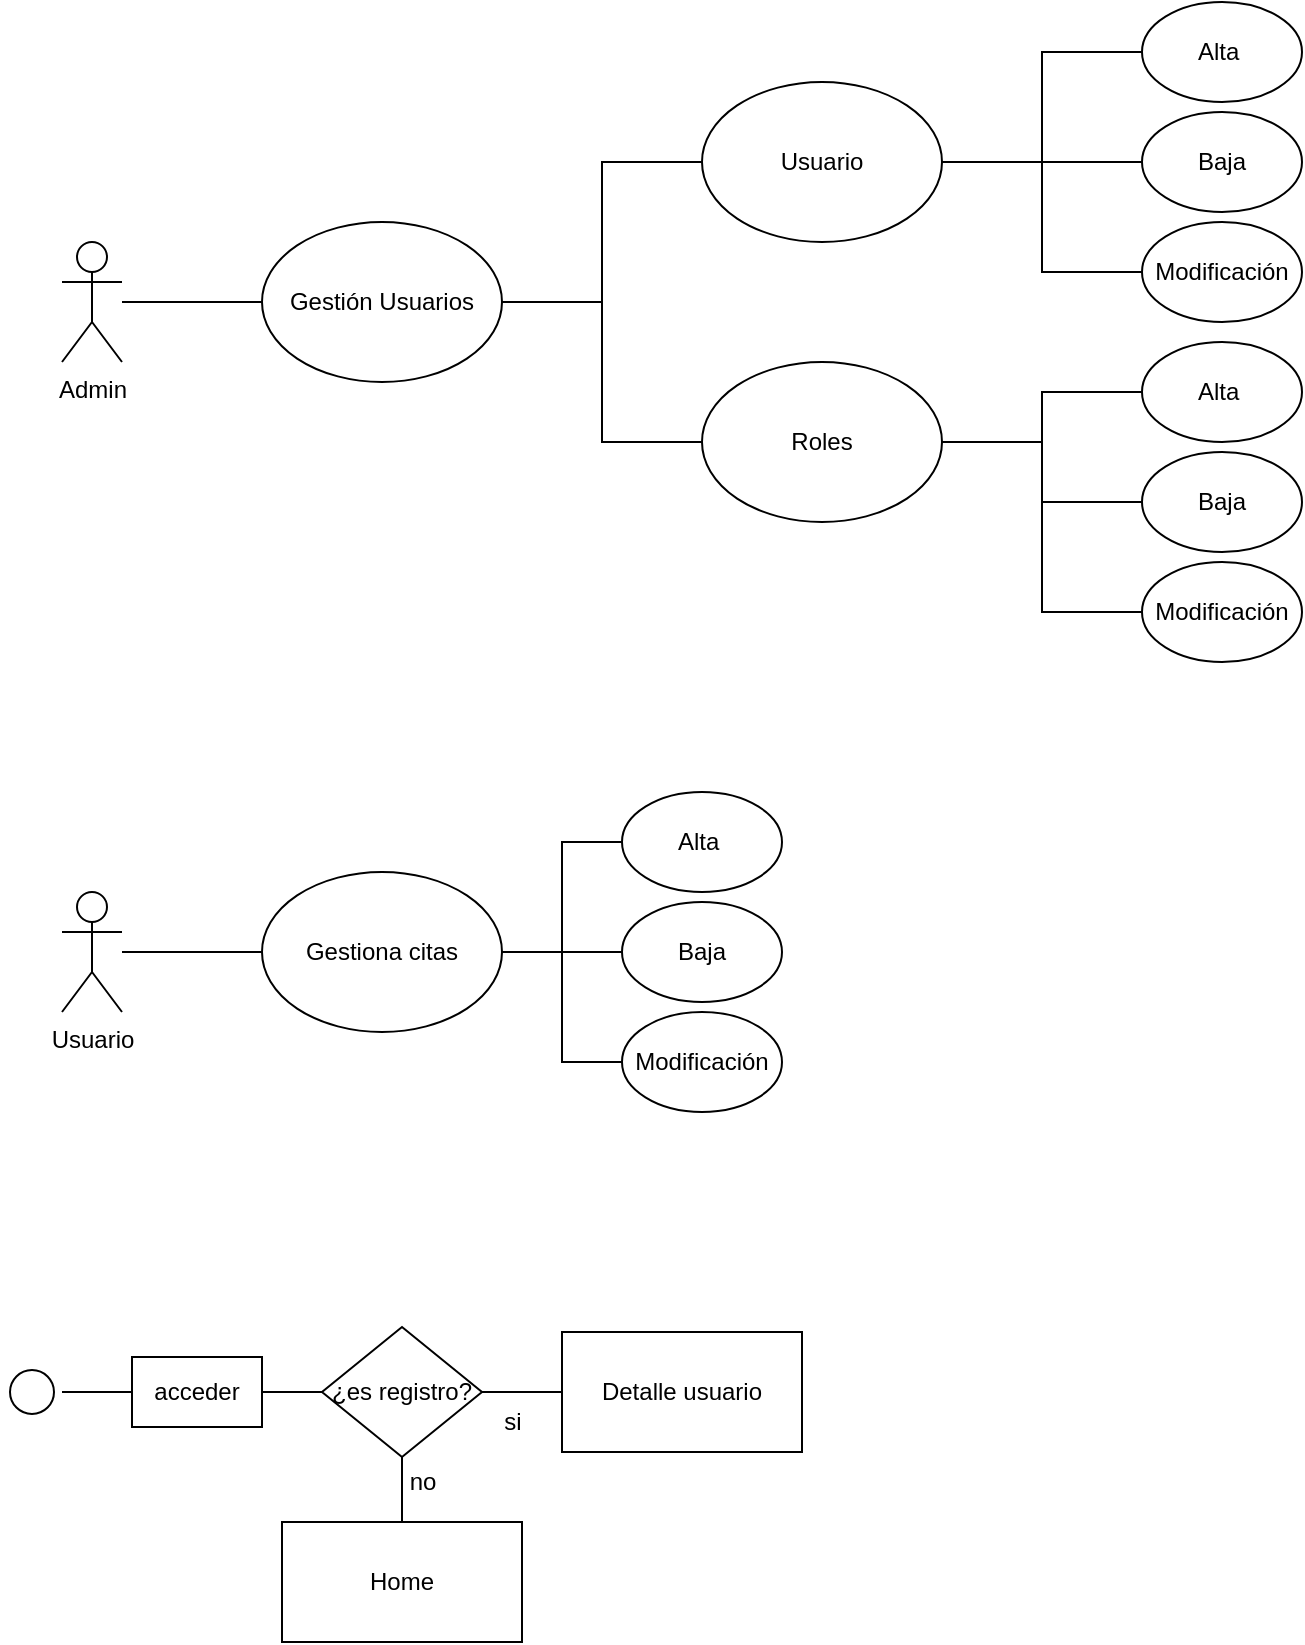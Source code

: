 <mxfile version="20.6.1" type="device"><diagram id="2qqm1ZY9FPsnSnm9Mg8M" name="Página-1"><mxGraphModel dx="1020" dy="537" grid="1" gridSize="10" guides="1" tooltips="1" connect="1" arrows="1" fold="1" page="1" pageScale="1" pageWidth="827" pageHeight="1169" math="0" shadow="0"><root><mxCell id="0"/><mxCell id="1" parent="0"/><mxCell id="Bh_y0D8D98UeLBW-S_HM-6" style="edgeStyle=orthogonalEdgeStyle;rounded=0;orthogonalLoop=1;jettySize=auto;html=1;endArrow=none;endFill=0;" edge="1" parent="1" source="Bh_y0D8D98UeLBW-S_HM-1" target="Bh_y0D8D98UeLBW-S_HM-5"><mxGeometry relative="1" as="geometry"/></mxCell><mxCell id="Bh_y0D8D98UeLBW-S_HM-1" value="Admin" style="shape=umlActor;verticalLabelPosition=bottom;verticalAlign=top;html=1;outlineConnect=0;" vertex="1" parent="1"><mxGeometry x="70" y="270" width="30" height="60" as="geometry"/></mxCell><mxCell id="Bh_y0D8D98UeLBW-S_HM-10" style="edgeStyle=orthogonalEdgeStyle;rounded=0;orthogonalLoop=1;jettySize=auto;html=1;exitX=1;exitY=0.5;exitDx=0;exitDy=0;entryX=0;entryY=0.5;entryDx=0;entryDy=0;endArrow=none;endFill=0;" edge="1" parent="1" source="Bh_y0D8D98UeLBW-S_HM-5" target="Bh_y0D8D98UeLBW-S_HM-8"><mxGeometry relative="1" as="geometry"/></mxCell><mxCell id="Bh_y0D8D98UeLBW-S_HM-11" style="edgeStyle=orthogonalEdgeStyle;rounded=0;orthogonalLoop=1;jettySize=auto;html=1;entryX=0;entryY=0.5;entryDx=0;entryDy=0;endArrow=none;endFill=0;" edge="1" parent="1" source="Bh_y0D8D98UeLBW-S_HM-5" target="Bh_y0D8D98UeLBW-S_HM-7"><mxGeometry relative="1" as="geometry"/></mxCell><mxCell id="Bh_y0D8D98UeLBW-S_HM-5" value="Gestión Usuarios" style="ellipse;whiteSpace=wrap;html=1;" vertex="1" parent="1"><mxGeometry x="170" y="260" width="120" height="80" as="geometry"/></mxCell><mxCell id="Bh_y0D8D98UeLBW-S_HM-17" value="" style="edgeStyle=orthogonalEdgeStyle;rounded=0;orthogonalLoop=1;jettySize=auto;html=1;endArrow=none;endFill=0;" edge="1" parent="1" source="Bh_y0D8D98UeLBW-S_HM-7" target="Bh_y0D8D98UeLBW-S_HM-16"><mxGeometry relative="1" as="geometry"/></mxCell><mxCell id="Bh_y0D8D98UeLBW-S_HM-20" style="edgeStyle=orthogonalEdgeStyle;rounded=0;orthogonalLoop=1;jettySize=auto;html=1;entryX=0;entryY=0.5;entryDx=0;entryDy=0;endArrow=none;endFill=0;" edge="1" parent="1" source="Bh_y0D8D98UeLBW-S_HM-7" target="Bh_y0D8D98UeLBW-S_HM-19"><mxGeometry relative="1" as="geometry"/></mxCell><mxCell id="Bh_y0D8D98UeLBW-S_HM-21" style="edgeStyle=orthogonalEdgeStyle;rounded=0;orthogonalLoop=1;jettySize=auto;html=1;entryX=0;entryY=0.5;entryDx=0;entryDy=0;endArrow=none;endFill=0;" edge="1" parent="1" source="Bh_y0D8D98UeLBW-S_HM-7" target="Bh_y0D8D98UeLBW-S_HM-18"><mxGeometry relative="1" as="geometry"/></mxCell><mxCell id="Bh_y0D8D98UeLBW-S_HM-7" value="Usuario" style="ellipse;whiteSpace=wrap;html=1;" vertex="1" parent="1"><mxGeometry x="390" y="190" width="120" height="80" as="geometry"/></mxCell><mxCell id="Bh_y0D8D98UeLBW-S_HM-25" style="edgeStyle=orthogonalEdgeStyle;rounded=0;orthogonalLoop=1;jettySize=auto;html=1;entryX=0;entryY=0.5;entryDx=0;entryDy=0;endArrow=none;endFill=0;" edge="1" parent="1" source="Bh_y0D8D98UeLBW-S_HM-8" target="Bh_y0D8D98UeLBW-S_HM-22"><mxGeometry relative="1" as="geometry"/></mxCell><mxCell id="Bh_y0D8D98UeLBW-S_HM-26" style="edgeStyle=orthogonalEdgeStyle;rounded=0;orthogonalLoop=1;jettySize=auto;html=1;endArrow=none;endFill=0;" edge="1" parent="1" source="Bh_y0D8D98UeLBW-S_HM-8" target="Bh_y0D8D98UeLBW-S_HM-23"><mxGeometry relative="1" as="geometry"/></mxCell><mxCell id="Bh_y0D8D98UeLBW-S_HM-27" style="edgeStyle=orthogonalEdgeStyle;rounded=0;orthogonalLoop=1;jettySize=auto;html=1;entryX=0;entryY=0.5;entryDx=0;entryDy=0;endArrow=none;endFill=0;" edge="1" parent="1" source="Bh_y0D8D98UeLBW-S_HM-8" target="Bh_y0D8D98UeLBW-S_HM-24"><mxGeometry relative="1" as="geometry"/></mxCell><mxCell id="Bh_y0D8D98UeLBW-S_HM-8" value="Roles" style="ellipse;whiteSpace=wrap;html=1;" vertex="1" parent="1"><mxGeometry x="390" y="330" width="120" height="80" as="geometry"/></mxCell><mxCell id="Bh_y0D8D98UeLBW-S_HM-14" style="edgeStyle=orthogonalEdgeStyle;rounded=0;orthogonalLoop=1;jettySize=auto;html=1;entryX=0;entryY=0.5;entryDx=0;entryDy=0;endArrow=none;endFill=0;" edge="1" parent="1" source="Bh_y0D8D98UeLBW-S_HM-12" target="Bh_y0D8D98UeLBW-S_HM-13"><mxGeometry relative="1" as="geometry"/></mxCell><mxCell id="Bh_y0D8D98UeLBW-S_HM-12" value="Usuario" style="shape=umlActor;verticalLabelPosition=bottom;verticalAlign=top;html=1;outlineConnect=0;" vertex="1" parent="1"><mxGeometry x="70" y="595" width="30" height="60" as="geometry"/></mxCell><mxCell id="Bh_y0D8D98UeLBW-S_HM-31" style="edgeStyle=orthogonalEdgeStyle;rounded=0;orthogonalLoop=1;jettySize=auto;html=1;endArrow=none;endFill=0;" edge="1" parent="1" source="Bh_y0D8D98UeLBW-S_HM-13" target="Bh_y0D8D98UeLBW-S_HM-29"><mxGeometry relative="1" as="geometry"/></mxCell><mxCell id="Bh_y0D8D98UeLBW-S_HM-32" style="edgeStyle=orthogonalEdgeStyle;rounded=0;orthogonalLoop=1;jettySize=auto;html=1;entryX=0;entryY=0.5;entryDx=0;entryDy=0;endArrow=none;endFill=0;" edge="1" parent="1" source="Bh_y0D8D98UeLBW-S_HM-13" target="Bh_y0D8D98UeLBW-S_HM-28"><mxGeometry relative="1" as="geometry"/></mxCell><mxCell id="Bh_y0D8D98UeLBW-S_HM-33" style="edgeStyle=orthogonalEdgeStyle;rounded=0;orthogonalLoop=1;jettySize=auto;html=1;endArrow=none;endFill=0;" edge="1" parent="1" source="Bh_y0D8D98UeLBW-S_HM-13" target="Bh_y0D8D98UeLBW-S_HM-30"><mxGeometry relative="1" as="geometry"/></mxCell><mxCell id="Bh_y0D8D98UeLBW-S_HM-13" value="Gestiona citas" style="ellipse;whiteSpace=wrap;html=1;" vertex="1" parent="1"><mxGeometry x="170" y="585" width="120" height="80" as="geometry"/></mxCell><mxCell id="Bh_y0D8D98UeLBW-S_HM-16" value="Alta&amp;nbsp;" style="ellipse;whiteSpace=wrap;html=1;" vertex="1" parent="1"><mxGeometry x="610" y="150" width="80" height="50" as="geometry"/></mxCell><mxCell id="Bh_y0D8D98UeLBW-S_HM-18" value="Baja" style="ellipse;whiteSpace=wrap;html=1;" vertex="1" parent="1"><mxGeometry x="610" y="205" width="80" height="50" as="geometry"/></mxCell><mxCell id="Bh_y0D8D98UeLBW-S_HM-19" value="Modificación" style="ellipse;whiteSpace=wrap;html=1;" vertex="1" parent="1"><mxGeometry x="610" y="260" width="80" height="50" as="geometry"/></mxCell><mxCell id="Bh_y0D8D98UeLBW-S_HM-22" value="Alta&amp;nbsp;" style="ellipse;whiteSpace=wrap;html=1;" vertex="1" parent="1"><mxGeometry x="610" y="320" width="80" height="50" as="geometry"/></mxCell><mxCell id="Bh_y0D8D98UeLBW-S_HM-23" value="Baja" style="ellipse;whiteSpace=wrap;html=1;" vertex="1" parent="1"><mxGeometry x="610" y="375" width="80" height="50" as="geometry"/></mxCell><mxCell id="Bh_y0D8D98UeLBW-S_HM-24" value="Modificación" style="ellipse;whiteSpace=wrap;html=1;" vertex="1" parent="1"><mxGeometry x="610" y="430" width="80" height="50" as="geometry"/></mxCell><mxCell id="Bh_y0D8D98UeLBW-S_HM-28" value="Alta&amp;nbsp;" style="ellipse;whiteSpace=wrap;html=1;" vertex="1" parent="1"><mxGeometry x="350" y="545" width="80" height="50" as="geometry"/></mxCell><mxCell id="Bh_y0D8D98UeLBW-S_HM-29" value="Baja" style="ellipse;whiteSpace=wrap;html=1;" vertex="1" parent="1"><mxGeometry x="350" y="600" width="80" height="50" as="geometry"/></mxCell><mxCell id="Bh_y0D8D98UeLBW-S_HM-30" value="Modificación" style="ellipse;whiteSpace=wrap;html=1;" vertex="1" parent="1"><mxGeometry x="350" y="655" width="80" height="50" as="geometry"/></mxCell><mxCell id="Bh_y0D8D98UeLBW-S_HM-47" value="" style="edgeStyle=orthogonalEdgeStyle;rounded=0;orthogonalLoop=1;jettySize=auto;html=1;endArrow=none;endFill=0;" edge="1" parent="1" source="Bh_y0D8D98UeLBW-S_HM-43" target="Bh_y0D8D98UeLBW-S_HM-46"><mxGeometry relative="1" as="geometry"/></mxCell><mxCell id="Bh_y0D8D98UeLBW-S_HM-43" value="" style="ellipse;html=1;shape=startState;fillColor=#FFFFFF;strokeColor=#000000;" vertex="1" parent="1"><mxGeometry x="40" y="830" width="30" height="30" as="geometry"/></mxCell><mxCell id="Bh_y0D8D98UeLBW-S_HM-50" value="" style="edgeStyle=orthogonalEdgeStyle;rounded=0;orthogonalLoop=1;jettySize=auto;html=1;endArrow=none;endFill=0;" edge="1" parent="1" source="Bh_y0D8D98UeLBW-S_HM-46" target="Bh_y0D8D98UeLBW-S_HM-49"><mxGeometry relative="1" as="geometry"/></mxCell><mxCell id="Bh_y0D8D98UeLBW-S_HM-46" value="acceder" style="whiteSpace=wrap;html=1;fillColor=#FFFFFF;strokeColor=#000000;" vertex="1" parent="1"><mxGeometry x="105" y="827.5" width="65" height="35" as="geometry"/></mxCell><mxCell id="Bh_y0D8D98UeLBW-S_HM-52" value="" style="edgeStyle=orthogonalEdgeStyle;rounded=0;orthogonalLoop=1;jettySize=auto;html=1;endArrow=none;endFill=0;" edge="1" parent="1" source="Bh_y0D8D98UeLBW-S_HM-49" target="Bh_y0D8D98UeLBW-S_HM-51"><mxGeometry relative="1" as="geometry"/></mxCell><mxCell id="Bh_y0D8D98UeLBW-S_HM-55" value="" style="edgeStyle=orthogonalEdgeStyle;rounded=0;orthogonalLoop=1;jettySize=auto;html=1;endArrow=none;endFill=0;" edge="1" parent="1" source="Bh_y0D8D98UeLBW-S_HM-49" target="Bh_y0D8D98UeLBW-S_HM-54"><mxGeometry relative="1" as="geometry"/></mxCell><mxCell id="Bh_y0D8D98UeLBW-S_HM-49" value="¿es registro?" style="rhombus;whiteSpace=wrap;html=1;fillColor=#FFFFFF;strokeColor=#000000;" vertex="1" parent="1"><mxGeometry x="200" y="812.5" width="80" height="65" as="geometry"/></mxCell><mxCell id="Bh_y0D8D98UeLBW-S_HM-51" value="Detalle usuario" style="whiteSpace=wrap;html=1;fillColor=#FFFFFF;strokeColor=#000000;" vertex="1" parent="1"><mxGeometry x="320" y="815" width="120" height="60" as="geometry"/></mxCell><mxCell id="Bh_y0D8D98UeLBW-S_HM-53" value="si" style="text;html=1;align=center;verticalAlign=middle;resizable=0;points=[];autosize=1;strokeColor=none;fillColor=none;" vertex="1" parent="1"><mxGeometry x="280" y="845" width="30" height="30" as="geometry"/></mxCell><mxCell id="Bh_y0D8D98UeLBW-S_HM-54" value="Home" style="whiteSpace=wrap;html=1;fillColor=#FFFFFF;strokeColor=#000000;" vertex="1" parent="1"><mxGeometry x="180" y="910" width="120" height="60" as="geometry"/></mxCell><mxCell id="Bh_y0D8D98UeLBW-S_HM-56" value="no" style="text;html=1;align=center;verticalAlign=middle;resizable=0;points=[];autosize=1;strokeColor=none;fillColor=none;" vertex="1" parent="1"><mxGeometry x="230" y="875" width="40" height="30" as="geometry"/></mxCell></root></mxGraphModel></diagram></mxfile>